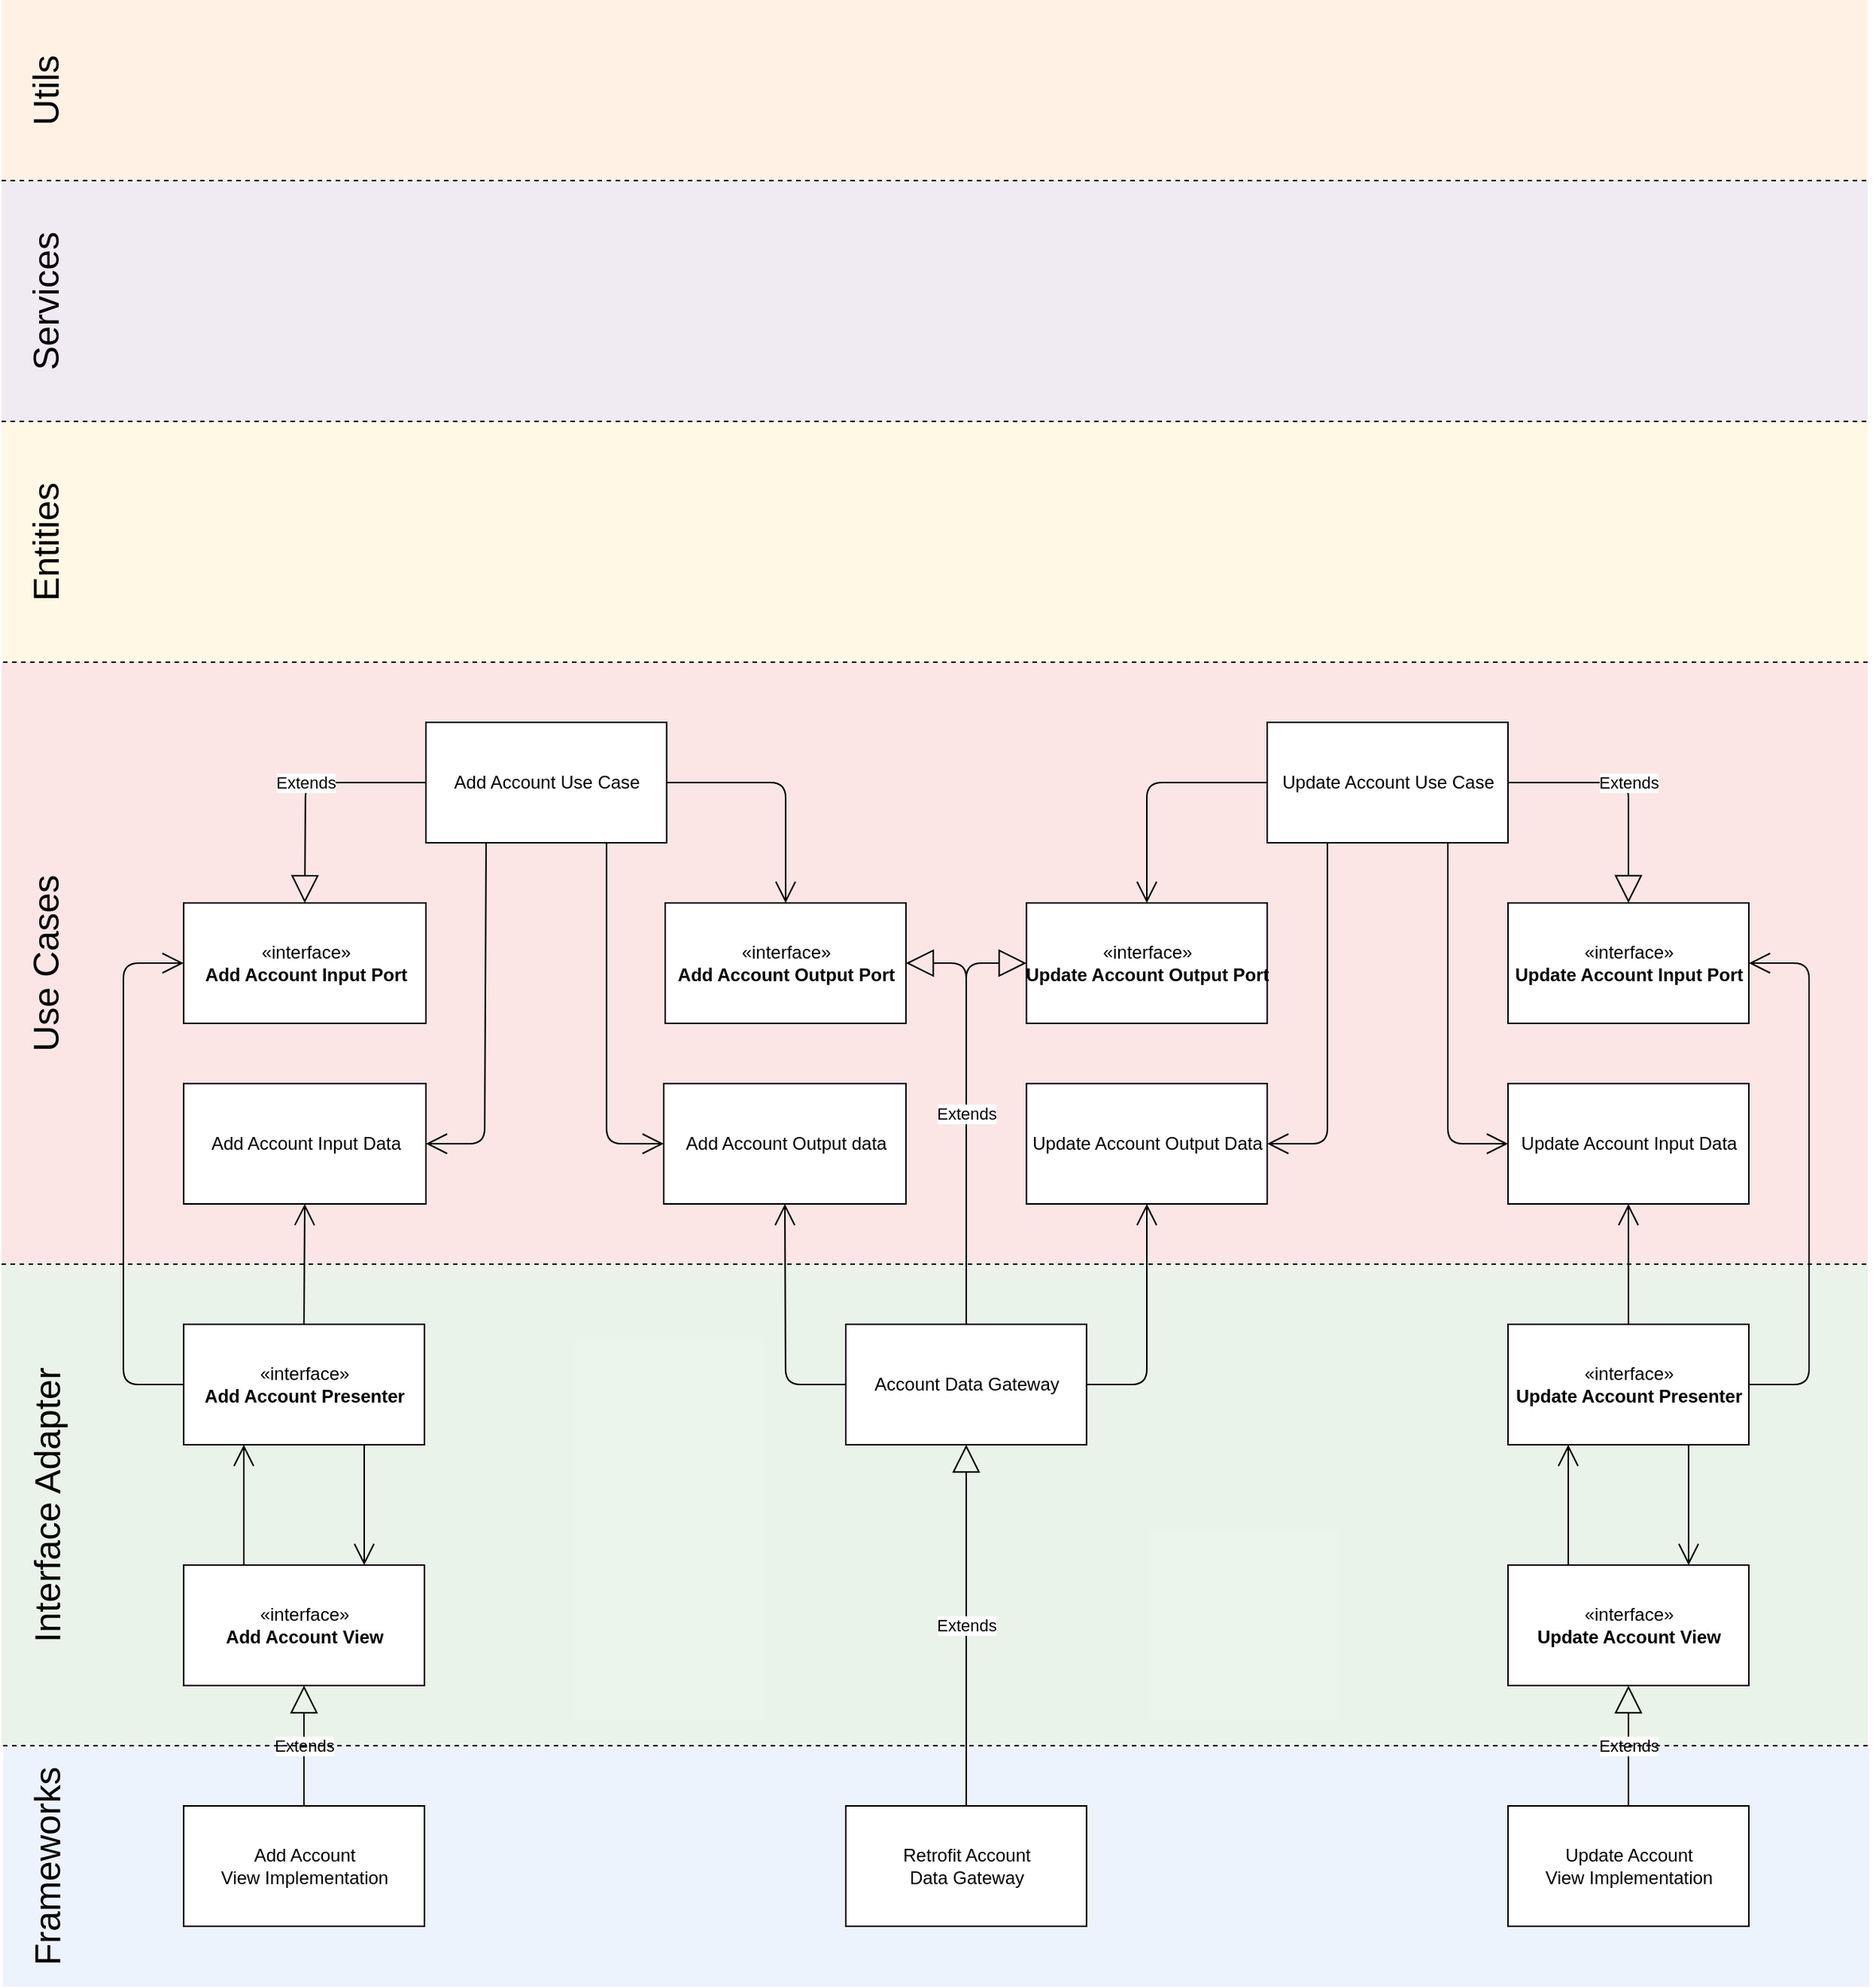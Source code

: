 <mxfile version="14.2.7" type="device"><diagram id="C5RBs43oDa-KdzZeNtuy" name="Page-1"><mxGraphModel dx="946" dy="564" grid="1" gridSize="10" guides="1" tooltips="1" connect="1" arrows="1" fold="1" page="1" pageScale="1" pageWidth="827" pageHeight="1169" math="0" shadow="0"><root><mxCell id="WIyWlLk6GJQsqaUBKTNV-0"/><mxCell id="WIyWlLk6GJQsqaUBKTNV-1" parent="WIyWlLk6GJQsqaUBKTNV-0"/><mxCell id="Kn1YPD3U1_hHVIaDVFk5-1" value="" style="rounded=0;whiteSpace=wrap;html=1;opacity=50;fillColor=#f8cecc;strokeColor=none;" vertex="1" parent="WIyWlLk6GJQsqaUBKTNV-1"><mxGeometry y="440" width="1240" height="400" as="geometry"/></mxCell><mxCell id="zXVrj64DNtkDrLmCc-L_-70" value="" style="rounded=0;whiteSpace=wrap;html=1;opacity=50;fillColor=#ffe6cc;strokeColor=none;" parent="WIyWlLk6GJQsqaUBKTNV-1" vertex="1"><mxGeometry width="1240" height="120" as="geometry"/></mxCell><mxCell id="zXVrj64DNtkDrLmCc-L_-69" value="" style="rounded=0;whiteSpace=wrap;html=1;opacity=50;fillColor=#fff2cc;strokeColor=none;" parent="WIyWlLk6GJQsqaUBKTNV-1" vertex="1"><mxGeometry y="280" width="1240" height="160" as="geometry"/></mxCell><mxCell id="zXVrj64DNtkDrLmCc-L_-68" value="" style="rounded=0;whiteSpace=wrap;html=1;opacity=50;fillColor=#e1d5e7;strokeColor=none;" parent="WIyWlLk6GJQsqaUBKTNV-1" vertex="1"><mxGeometry y="120" width="1240" height="160" as="geometry"/></mxCell><mxCell id="zXVrj64DNtkDrLmCc-L_-61" value="" style="rounded=0;whiteSpace=wrap;html=1;opacity=50;fillColor=#d5e8d4;strokeColor=none;" parent="WIyWlLk6GJQsqaUBKTNV-1" vertex="1"><mxGeometry y="840" width="1240" height="320" as="geometry"/></mxCell><mxCell id="zXVrj64DNtkDrLmCc-L_-60" value="" style="rounded=0;whiteSpace=wrap;html=1;fillColor=#dae8fc;strokeColor=none;opacity=50;" parent="WIyWlLk6GJQsqaUBKTNV-1" vertex="1"><mxGeometry x="1" y="1160" width="1240" height="160" as="geometry"/></mxCell><mxCell id="zXVrj64DNtkDrLmCc-L_-0" value="&lt;font style=&quot;font-size: 24px&quot;&gt;Utils&lt;/font&gt;" style="text;html=1;strokeColor=none;fillColor=none;align=center;verticalAlign=middle;whiteSpace=wrap;rounded=0;autosize=1;rotation=-90;" parent="WIyWlLk6GJQsqaUBKTNV-1" vertex="1"><mxGeometry y="50" width="60" height="20" as="geometry"/></mxCell><mxCell id="zXVrj64DNtkDrLmCc-L_-2" value="&lt;font style=&quot;font-size: 24px&quot;&gt;Services&lt;/font&gt;" style="text;html=1;strokeColor=none;fillColor=none;align=center;verticalAlign=middle;whiteSpace=wrap;rounded=0;autosize=1;rotation=-90;" parent="WIyWlLk6GJQsqaUBKTNV-1" vertex="1"><mxGeometry x="-25" y="190" width="110" height="20" as="geometry"/></mxCell><mxCell id="zXVrj64DNtkDrLmCc-L_-4" value="Add Account Use Case" style="html=1;" parent="WIyWlLk6GJQsqaUBKTNV-1" vertex="1"><mxGeometry x="282" y="480" width="160" height="80" as="geometry"/></mxCell><mxCell id="zXVrj64DNtkDrLmCc-L_-6" value="Add Account Input Data" style="html=1;" parent="WIyWlLk6GJQsqaUBKTNV-1" vertex="1"><mxGeometry x="121" y="720" width="161" height="80" as="geometry"/></mxCell><mxCell id="zXVrj64DNtkDrLmCc-L_-8" value="Add Account Output data" style="html=1;" parent="WIyWlLk6GJQsqaUBKTNV-1" vertex="1"><mxGeometry x="440" y="720" width="161" height="80" as="geometry"/></mxCell><mxCell id="zXVrj64DNtkDrLmCc-L_-9" value="«interface»&lt;br&gt;&lt;b&gt;Add Account Input Port&lt;/b&gt;" style="html=1;" parent="WIyWlLk6GJQsqaUBKTNV-1" vertex="1"><mxGeometry x="121" y="600" width="161" height="80" as="geometry"/></mxCell><mxCell id="zXVrj64DNtkDrLmCc-L_-10" value="«interface»&lt;br&gt;&lt;b&gt;Add Account Output Port&lt;/b&gt;" style="html=1;" parent="WIyWlLk6GJQsqaUBKTNV-1" vertex="1"><mxGeometry x="441" y="600" width="160" height="80" as="geometry"/></mxCell><mxCell id="zXVrj64DNtkDrLmCc-L_-11" value="Update Account Output Data" style="html=1;" parent="WIyWlLk6GJQsqaUBKTNV-1" vertex="1"><mxGeometry x="681" y="720" width="160" height="80" as="geometry"/></mxCell><mxCell id="zXVrj64DNtkDrLmCc-L_-12" value="«interface»&lt;br&gt;&lt;b&gt;Update Account Output Port&lt;/b&gt;" style="html=1;" parent="WIyWlLk6GJQsqaUBKTNV-1" vertex="1"><mxGeometry x="681" y="600" width="160" height="80" as="geometry"/></mxCell><mxCell id="zXVrj64DNtkDrLmCc-L_-13" value="Update Account Use Case" style="html=1;" parent="WIyWlLk6GJQsqaUBKTNV-1" vertex="1"><mxGeometry x="841" y="480" width="160" height="80" as="geometry"/></mxCell><mxCell id="zXVrj64DNtkDrLmCc-L_-14" value="«interface»&lt;br&gt;&lt;b&gt;Update Account Input Port&lt;/b&gt;" style="html=1;" parent="WIyWlLk6GJQsqaUBKTNV-1" vertex="1"><mxGeometry x="1001" y="600" width="160" height="80" as="geometry"/></mxCell><mxCell id="zXVrj64DNtkDrLmCc-L_-15" value="Update Account Input Data" style="html=1;" parent="WIyWlLk6GJQsqaUBKTNV-1" vertex="1"><mxGeometry x="1001" y="720" width="160" height="80" as="geometry"/></mxCell><mxCell id="zXVrj64DNtkDrLmCc-L_-16" value="Extends" style="endArrow=block;endSize=16;endFill=0;html=1;entryX=0.5;entryY=0;entryDx=0;entryDy=0;exitX=0;exitY=0.5;exitDx=0;exitDy=0;" parent="WIyWlLk6GJQsqaUBKTNV-1" source="zXVrj64DNtkDrLmCc-L_-4" target="zXVrj64DNtkDrLmCc-L_-9" edge="1"><mxGeometry width="160" relative="1" as="geometry"><mxPoint x="131" y="520" as="sourcePoint"/><mxPoint x="291" y="520" as="targetPoint"/><Array as="points"><mxPoint x="202" y="520"/></Array></mxGeometry></mxCell><mxCell id="zXVrj64DNtkDrLmCc-L_-17" value="" style="endArrow=open;endFill=1;endSize=12;html=1;exitX=0.25;exitY=1;exitDx=0;exitDy=0;entryX=1;entryY=0.5;entryDx=0;entryDy=0;" parent="WIyWlLk6GJQsqaUBKTNV-1" source="zXVrj64DNtkDrLmCc-L_-4" target="zXVrj64DNtkDrLmCc-L_-6" edge="1"><mxGeometry width="160" relative="1" as="geometry"><mxPoint x="251" y="900" as="sourcePoint"/><mxPoint x="411" y="900" as="targetPoint"/><Array as="points"><mxPoint x="321" y="760"/></Array></mxGeometry></mxCell><mxCell id="zXVrj64DNtkDrLmCc-L_-18" value="" style="endArrow=open;endFill=1;endSize=12;html=1;exitX=1;exitY=0.5;exitDx=0;exitDy=0;entryX=0.5;entryY=0;entryDx=0;entryDy=0;" parent="WIyWlLk6GJQsqaUBKTNV-1" source="zXVrj64DNtkDrLmCc-L_-4" target="zXVrj64DNtkDrLmCc-L_-10" edge="1"><mxGeometry width="160" relative="1" as="geometry"><mxPoint x="501" y="530" as="sourcePoint"/><mxPoint x="661" y="530" as="targetPoint"/><Array as="points"><mxPoint x="521" y="520"/></Array></mxGeometry></mxCell><mxCell id="zXVrj64DNtkDrLmCc-L_-19" value="" style="endArrow=open;endFill=1;endSize=12;html=1;exitX=0.75;exitY=1;exitDx=0;exitDy=0;entryX=0;entryY=0.5;entryDx=0;entryDy=0;" parent="WIyWlLk6GJQsqaUBKTNV-1" source="zXVrj64DNtkDrLmCc-L_-4" target="zXVrj64DNtkDrLmCc-L_-8" edge="1"><mxGeometry width="160" relative="1" as="geometry"><mxPoint x="361" y="890" as="sourcePoint"/><mxPoint x="521" y="890" as="targetPoint"/><Array as="points"><mxPoint x="402" y="760"/></Array></mxGeometry></mxCell><mxCell id="zXVrj64DNtkDrLmCc-L_-22" value="" style="endArrow=open;endFill=1;endSize=12;html=1;exitX=0.25;exitY=1;exitDx=0;exitDy=0;entryX=1;entryY=0.5;entryDx=0;entryDy=0;" parent="WIyWlLk6GJQsqaUBKTNV-1" source="zXVrj64DNtkDrLmCc-L_-13" target="zXVrj64DNtkDrLmCc-L_-11" edge="1"><mxGeometry width="160" relative="1" as="geometry"><mxPoint x="831" y="850" as="sourcePoint"/><mxPoint x="991" y="850" as="targetPoint"/><Array as="points"><mxPoint x="881" y="760"/></Array></mxGeometry></mxCell><mxCell id="zXVrj64DNtkDrLmCc-L_-23" value="" style="endArrow=open;endFill=1;endSize=12;html=1;exitX=0.75;exitY=1;exitDx=0;exitDy=0;entryX=0;entryY=0.5;entryDx=0;entryDy=0;" parent="WIyWlLk6GJQsqaUBKTNV-1" source="zXVrj64DNtkDrLmCc-L_-13" target="zXVrj64DNtkDrLmCc-L_-15" edge="1"><mxGeometry width="160" relative="1" as="geometry"><mxPoint x="901" y="830" as="sourcePoint"/><mxPoint x="1061" y="830" as="targetPoint"/><Array as="points"><mxPoint x="961" y="760"/></Array></mxGeometry></mxCell><mxCell id="zXVrj64DNtkDrLmCc-L_-25" value="Account Data Gateway" style="html=1;" parent="WIyWlLk6GJQsqaUBKTNV-1" vertex="1"><mxGeometry x="561" y="880" width="160" height="80" as="geometry"/></mxCell><mxCell id="zXVrj64DNtkDrLmCc-L_-27" value="Extends" style="endArrow=block;endSize=16;endFill=0;html=1;exitX=0.5;exitY=0;exitDx=0;exitDy=0;entryX=1;entryY=0.5;entryDx=0;entryDy=0;" parent="WIyWlLk6GJQsqaUBKTNV-1" source="zXVrj64DNtkDrLmCc-L_-25" target="zXVrj64DNtkDrLmCc-L_-10" edge="1"><mxGeometry width="160" relative="1" as="geometry"><mxPoint x="591" y="830" as="sourcePoint"/><mxPoint x="751" y="830" as="targetPoint"/><Array as="points"><mxPoint x="641" y="640"/></Array></mxGeometry></mxCell><mxCell id="zXVrj64DNtkDrLmCc-L_-28" value="Extends" style="endArrow=block;endSize=16;endFill=0;html=1;exitX=0.5;exitY=0;exitDx=0;exitDy=0;entryX=0;entryY=0.5;entryDx=0;entryDy=0;" parent="WIyWlLk6GJQsqaUBKTNV-1" source="zXVrj64DNtkDrLmCc-L_-25" target="zXVrj64DNtkDrLmCc-L_-12" edge="1"><mxGeometry width="160" relative="1" as="geometry"><mxPoint x="791" y="880" as="sourcePoint"/><mxPoint x="951" y="880" as="targetPoint"/><Array as="points"><mxPoint x="641" y="640"/></Array></mxGeometry></mxCell><mxCell id="zXVrj64DNtkDrLmCc-L_-29" value="" style="endArrow=open;endFill=1;endSize=12;html=1;entryX=0.5;entryY=1;entryDx=0;entryDy=0;exitX=0;exitY=0.5;exitDx=0;exitDy=0;" parent="WIyWlLk6GJQsqaUBKTNV-1" source="zXVrj64DNtkDrLmCc-L_-25" target="zXVrj64DNtkDrLmCc-L_-8" edge="1"><mxGeometry width="160" relative="1" as="geometry"><mxPoint x="271" y="950" as="sourcePoint"/><mxPoint x="431" y="950" as="targetPoint"/><Array as="points"><mxPoint x="521" y="920"/></Array></mxGeometry></mxCell><mxCell id="zXVrj64DNtkDrLmCc-L_-30" value="" style="endArrow=open;endFill=1;endSize=12;html=1;exitX=1;exitY=0.5;exitDx=0;exitDy=0;entryX=0.5;entryY=1;entryDx=0;entryDy=0;" parent="WIyWlLk6GJQsqaUBKTNV-1" source="zXVrj64DNtkDrLmCc-L_-25" target="zXVrj64DNtkDrLmCc-L_-11" edge="1"><mxGeometry width="160" relative="1" as="geometry"><mxPoint x="741" y="960" as="sourcePoint"/><mxPoint x="901" y="960" as="targetPoint"/><Array as="points"><mxPoint x="761" y="920"/></Array></mxGeometry></mxCell><mxCell id="zXVrj64DNtkDrLmCc-L_-31" value="«interface»&lt;br&gt;&lt;b&gt;Add Account Presenter&lt;/b&gt;" style="html=1;" parent="WIyWlLk6GJQsqaUBKTNV-1" vertex="1"><mxGeometry x="121" y="880" width="160" height="80" as="geometry"/></mxCell><mxCell id="zXVrj64DNtkDrLmCc-L_-32" value="«interface»&lt;br&gt;&lt;b&gt;Add Account View&lt;/b&gt;" style="html=1;" parent="WIyWlLk6GJQsqaUBKTNV-1" vertex="1"><mxGeometry x="121" y="1040" width="160" height="80" as="geometry"/></mxCell><mxCell id="zXVrj64DNtkDrLmCc-L_-33" value="" style="endArrow=open;endFill=1;endSize=12;html=1;exitX=0.25;exitY=0;exitDx=0;exitDy=0;entryX=0.25;entryY=1;entryDx=0;entryDy=0;" parent="WIyWlLk6GJQsqaUBKTNV-1" source="zXVrj64DNtkDrLmCc-L_-32" target="zXVrj64DNtkDrLmCc-L_-31" edge="1"><mxGeometry width="160" relative="1" as="geometry"><mxPoint x="301" y="1010" as="sourcePoint"/><mxPoint x="461" y="1010" as="targetPoint"/></mxGeometry></mxCell><mxCell id="zXVrj64DNtkDrLmCc-L_-34" value="" style="endArrow=open;endFill=1;endSize=12;html=1;exitX=0.75;exitY=1;exitDx=0;exitDy=0;entryX=0.75;entryY=0;entryDx=0;entryDy=0;" parent="WIyWlLk6GJQsqaUBKTNV-1" source="zXVrj64DNtkDrLmCc-L_-31" target="zXVrj64DNtkDrLmCc-L_-32" edge="1"><mxGeometry width="160" relative="1" as="geometry"><mxPoint x="351" y="1000" as="sourcePoint"/><mxPoint x="511" y="1000" as="targetPoint"/></mxGeometry></mxCell><mxCell id="zXVrj64DNtkDrLmCc-L_-38" value="«interface»&lt;br&gt;&lt;b&gt;Update Account Presenter&lt;/b&gt;" style="html=1;" parent="WIyWlLk6GJQsqaUBKTNV-1" vertex="1"><mxGeometry x="1001" y="880" width="160" height="80" as="geometry"/></mxCell><mxCell id="zXVrj64DNtkDrLmCc-L_-39" value="«interface»&lt;br&gt;&lt;b&gt;Update Account View&lt;/b&gt;" style="html=1;" parent="WIyWlLk6GJQsqaUBKTNV-1" vertex="1"><mxGeometry x="1001" y="1040" width="160" height="80" as="geometry"/></mxCell><mxCell id="zXVrj64DNtkDrLmCc-L_-40" value="" style="endArrow=open;endFill=1;endSize=12;html=1;exitX=0.25;exitY=0;exitDx=0;exitDy=0;entryX=0.25;entryY=1;entryDx=0;entryDy=0;" parent="WIyWlLk6GJQsqaUBKTNV-1" source="zXVrj64DNtkDrLmCc-L_-39" target="zXVrj64DNtkDrLmCc-L_-38" edge="1"><mxGeometry width="160" relative="1" as="geometry"><mxPoint x="861" y="980" as="sourcePoint"/><mxPoint x="1021" y="980" as="targetPoint"/></mxGeometry></mxCell><mxCell id="zXVrj64DNtkDrLmCc-L_-41" value="" style="endArrow=open;endFill=1;endSize=12;html=1;exitX=0.75;exitY=1;exitDx=0;exitDy=0;entryX=0.75;entryY=0;entryDx=0;entryDy=0;" parent="WIyWlLk6GJQsqaUBKTNV-1" source="zXVrj64DNtkDrLmCc-L_-38" target="zXVrj64DNtkDrLmCc-L_-39" edge="1"><mxGeometry width="160" relative="1" as="geometry"><mxPoint x="1191" y="1000" as="sourcePoint"/><mxPoint x="1351" y="1000" as="targetPoint"/></mxGeometry></mxCell><mxCell id="zXVrj64DNtkDrLmCc-L_-44" value="" style="endArrow=open;endFill=1;endSize=12;html=1;entryX=0.5;entryY=1;entryDx=0;entryDy=0;exitX=0.5;exitY=0;exitDx=0;exitDy=0;" parent="WIyWlLk6GJQsqaUBKTNV-1" source="zXVrj64DNtkDrLmCc-L_-31" target="zXVrj64DNtkDrLmCc-L_-6" edge="1"><mxGeometry width="160" relative="1" as="geometry"><mxPoint x="1" y="840" as="sourcePoint"/><mxPoint x="161" y="840" as="targetPoint"/></mxGeometry></mxCell><mxCell id="zXVrj64DNtkDrLmCc-L_-45" value="" style="endArrow=open;endFill=1;endSize=12;html=1;entryX=0;entryY=0.5;entryDx=0;entryDy=0;exitX=0;exitY=0.5;exitDx=0;exitDy=0;" parent="WIyWlLk6GJQsqaUBKTNV-1" source="zXVrj64DNtkDrLmCc-L_-31" target="zXVrj64DNtkDrLmCc-L_-9" edge="1"><mxGeometry width="160" relative="1" as="geometry"><mxPoint x="-29" y="820" as="sourcePoint"/><mxPoint x="131" y="820" as="targetPoint"/><Array as="points"><mxPoint x="81" y="920"/><mxPoint x="81" y="640"/></Array></mxGeometry></mxCell><mxCell id="zXVrj64DNtkDrLmCc-L_-46" value="" style="endArrow=open;endFill=1;endSize=12;html=1;exitX=0.5;exitY=0;exitDx=0;exitDy=0;entryX=0.5;entryY=1;entryDx=0;entryDy=0;" parent="WIyWlLk6GJQsqaUBKTNV-1" source="zXVrj64DNtkDrLmCc-L_-38" target="zXVrj64DNtkDrLmCc-L_-15" edge="1"><mxGeometry width="160" relative="1" as="geometry"><mxPoint x="1431" y="790" as="sourcePoint"/><mxPoint x="1591" y="790" as="targetPoint"/></mxGeometry></mxCell><mxCell id="zXVrj64DNtkDrLmCc-L_-47" value="" style="endArrow=open;endFill=1;endSize=12;html=1;exitX=1;exitY=0.5;exitDx=0;exitDy=0;entryX=1;entryY=0.5;entryDx=0;entryDy=0;" parent="WIyWlLk6GJQsqaUBKTNV-1" source="zXVrj64DNtkDrLmCc-L_-38" target="zXVrj64DNtkDrLmCc-L_-14" edge="1"><mxGeometry width="160" relative="1" as="geometry"><mxPoint x="1281" y="760" as="sourcePoint"/><mxPoint x="1441" y="760" as="targetPoint"/><Array as="points"><mxPoint x="1201" y="920"/><mxPoint x="1201" y="640"/></Array></mxGeometry></mxCell><mxCell id="zXVrj64DNtkDrLmCc-L_-49" value="Add Account&lt;br&gt;View Implementation" style="html=1;" parent="WIyWlLk6GJQsqaUBKTNV-1" vertex="1"><mxGeometry x="121" y="1200" width="160" height="80" as="geometry"/></mxCell><mxCell id="zXVrj64DNtkDrLmCc-L_-50" value="Extends" style="endArrow=block;endSize=16;endFill=0;html=1;exitX=0.5;exitY=0;exitDx=0;exitDy=0;entryX=0.5;entryY=1;entryDx=0;entryDy=0;" parent="WIyWlLk6GJQsqaUBKTNV-1" source="zXVrj64DNtkDrLmCc-L_-49" target="zXVrj64DNtkDrLmCc-L_-32" edge="1"><mxGeometry width="160" relative="1" as="geometry"><mxPoint x="421" y="1150" as="sourcePoint"/><mxPoint x="581" y="1150" as="targetPoint"/></mxGeometry></mxCell><mxCell id="zXVrj64DNtkDrLmCc-L_-51" value="Extends" style="endArrow=block;endSize=16;endFill=0;html=1;entryX=0.5;entryY=1;entryDx=0;entryDy=0;exitX=0.5;exitY=0;exitDx=0;exitDy=0;" parent="WIyWlLk6GJQsqaUBKTNV-1" source="zXVrj64DNtkDrLmCc-L_-52" target="zXVrj64DNtkDrLmCc-L_-39" edge="1"><mxGeometry width="160" relative="1" as="geometry"><mxPoint x="731" y="1130" as="sourcePoint"/><mxPoint x="891" y="1130" as="targetPoint"/></mxGeometry></mxCell><mxCell id="zXVrj64DNtkDrLmCc-L_-52" value="Update Account&lt;br&gt;View Implementation" style="html=1;" parent="WIyWlLk6GJQsqaUBKTNV-1" vertex="1"><mxGeometry x="1001" y="1200" width="160" height="80" as="geometry"/></mxCell><mxCell id="zXVrj64DNtkDrLmCc-L_-53" value="Retrofit Account&lt;br&gt;Data Gateway" style="html=1;" parent="WIyWlLk6GJQsqaUBKTNV-1" vertex="1"><mxGeometry x="561" y="1200" width="160" height="80" as="geometry"/></mxCell><mxCell id="zXVrj64DNtkDrLmCc-L_-54" value="Extends" style="endArrow=block;endSize=16;endFill=0;html=1;exitX=0.5;exitY=0;exitDx=0;exitDy=0;entryX=0.5;entryY=1;entryDx=0;entryDy=0;" parent="WIyWlLk6GJQsqaUBKTNV-1" source="zXVrj64DNtkDrLmCc-L_-53" target="zXVrj64DNtkDrLmCc-L_-25" edge="1"><mxGeometry width="160" relative="1" as="geometry"><mxPoint x="551" y="1050" as="sourcePoint"/><mxPoint x="711" y="1050" as="targetPoint"/></mxGeometry></mxCell><mxCell id="zXVrj64DNtkDrLmCc-L_-55" value="" style="endArrow=none;dashed=1;html=1;" parent="WIyWlLk6GJQsqaUBKTNV-1" edge="1"><mxGeometry width="50" height="50" relative="1" as="geometry"><mxPoint x="1" y="440" as="sourcePoint"/><mxPoint x="1241" y="440" as="targetPoint"/></mxGeometry></mxCell><mxCell id="zXVrj64DNtkDrLmCc-L_-56" value="" style="endArrow=none;dashed=1;html=1;" parent="WIyWlLk6GJQsqaUBKTNV-1" edge="1"><mxGeometry width="50" height="50" relative="1" as="geometry"><mxPoint x="1" y="1160" as="sourcePoint"/><mxPoint x="1241" y="1160" as="targetPoint"/></mxGeometry></mxCell><mxCell id="zXVrj64DNtkDrLmCc-L_-57" value="" style="endArrow=none;dashed=1;html=1;" parent="WIyWlLk6GJQsqaUBKTNV-1" edge="1"><mxGeometry width="50" height="50" relative="1" as="geometry"><mxPoint y="120" as="sourcePoint"/><mxPoint x="1240" y="120" as="targetPoint"/></mxGeometry></mxCell><mxCell id="zXVrj64DNtkDrLmCc-L_-58" value="&lt;font style=&quot;font-size: 24px&quot;&gt;Frameworks&lt;/font&gt;" style="text;html=1;strokeColor=none;fillColor=none;align=center;verticalAlign=middle;whiteSpace=wrap;rounded=0;autosize=1;rotation=-90;" parent="WIyWlLk6GJQsqaUBKTNV-1" vertex="1"><mxGeometry x="-44" y="1230" width="150" height="20" as="geometry"/></mxCell><mxCell id="zXVrj64DNtkDrLmCc-L_-59" value="&lt;font style=&quot;font-size: 24px&quot;&gt;Interface Adapter&lt;/font&gt;" style="text;html=1;strokeColor=none;fillColor=none;align=center;verticalAlign=middle;whiteSpace=wrap;rounded=0;autosize=1;rotation=-90;" parent="WIyWlLk6GJQsqaUBKTNV-1" vertex="1"><mxGeometry x="-69" y="990" width="200" height="20" as="geometry"/></mxCell><mxCell id="zXVrj64DNtkDrLmCc-L_-63" value="&lt;font style=&quot;font-size: 24px&quot;&gt;Entities&lt;/font&gt;" style="text;html=1;strokeColor=none;fillColor=none;align=center;verticalAlign=middle;whiteSpace=wrap;rounded=0;opacity=50;autosize=1;rotation=-90;" parent="WIyWlLk6GJQsqaUBKTNV-1" vertex="1"><mxGeometry x="10" y="350" width="40" height="20" as="geometry"/></mxCell><mxCell id="zXVrj64DNtkDrLmCc-L_-66" value="" style="endArrow=none;dashed=1;html=1;" parent="WIyWlLk6GJQsqaUBKTNV-1" edge="1"><mxGeometry width="50" height="50" relative="1" as="geometry"><mxPoint y="280" as="sourcePoint"/><mxPoint x="1240" y="280" as="targetPoint"/></mxGeometry></mxCell><mxCell id="zXVrj64DNtkDrLmCc-L_-71" value="Extends" style="endArrow=block;endSize=16;endFill=0;html=1;exitX=1;exitY=0.5;exitDx=0;exitDy=0;entryX=0.5;entryY=0;entryDx=0;entryDy=0;" parent="WIyWlLk6GJQsqaUBKTNV-1" source="zXVrj64DNtkDrLmCc-L_-13" target="zXVrj64DNtkDrLmCc-L_-14" edge="1"><mxGeometry width="160" relative="1" as="geometry"><mxPoint x="1060" y="510" as="sourcePoint"/><mxPoint x="1220" y="510" as="targetPoint"/><Array as="points"><mxPoint x="1081" y="520"/></Array></mxGeometry></mxCell><mxCell id="zXVrj64DNtkDrLmCc-L_-72" value="" style="endArrow=open;endFill=1;endSize=12;html=1;entryX=0.5;entryY=0;entryDx=0;entryDy=0;exitX=0;exitY=0.5;exitDx=0;exitDy=0;" parent="WIyWlLk6GJQsqaUBKTNV-1" source="zXVrj64DNtkDrLmCc-L_-13" target="zXVrj64DNtkDrLmCc-L_-12" edge="1"><mxGeometry width="160" relative="1" as="geometry"><mxPoint x="520" y="490" as="sourcePoint"/><mxPoint x="680" y="490" as="targetPoint"/><Array as="points"><mxPoint x="761" y="520"/></Array></mxGeometry></mxCell><mxCell id="Kn1YPD3U1_hHVIaDVFk5-0" value="" style="endArrow=none;dashed=1;html=1;" edge="1" parent="WIyWlLk6GJQsqaUBKTNV-1"><mxGeometry width="50" height="50" relative="1" as="geometry"><mxPoint y="840" as="sourcePoint"/><mxPoint x="1240" y="840" as="targetPoint"/></mxGeometry></mxCell><mxCell id="Kn1YPD3U1_hHVIaDVFk5-2" value="&lt;font style=&quot;font-size: 24px&quot;&gt;Use Cases&lt;/font&gt;" style="text;html=1;strokeColor=none;fillColor=none;align=center;verticalAlign=middle;whiteSpace=wrap;rounded=0;opacity=50;autosize=1;rotation=-90;" vertex="1" parent="WIyWlLk6GJQsqaUBKTNV-1"><mxGeometry x="-35" y="630" width="130" height="20" as="geometry"/></mxCell></root></mxGraphModel></diagram></mxfile>